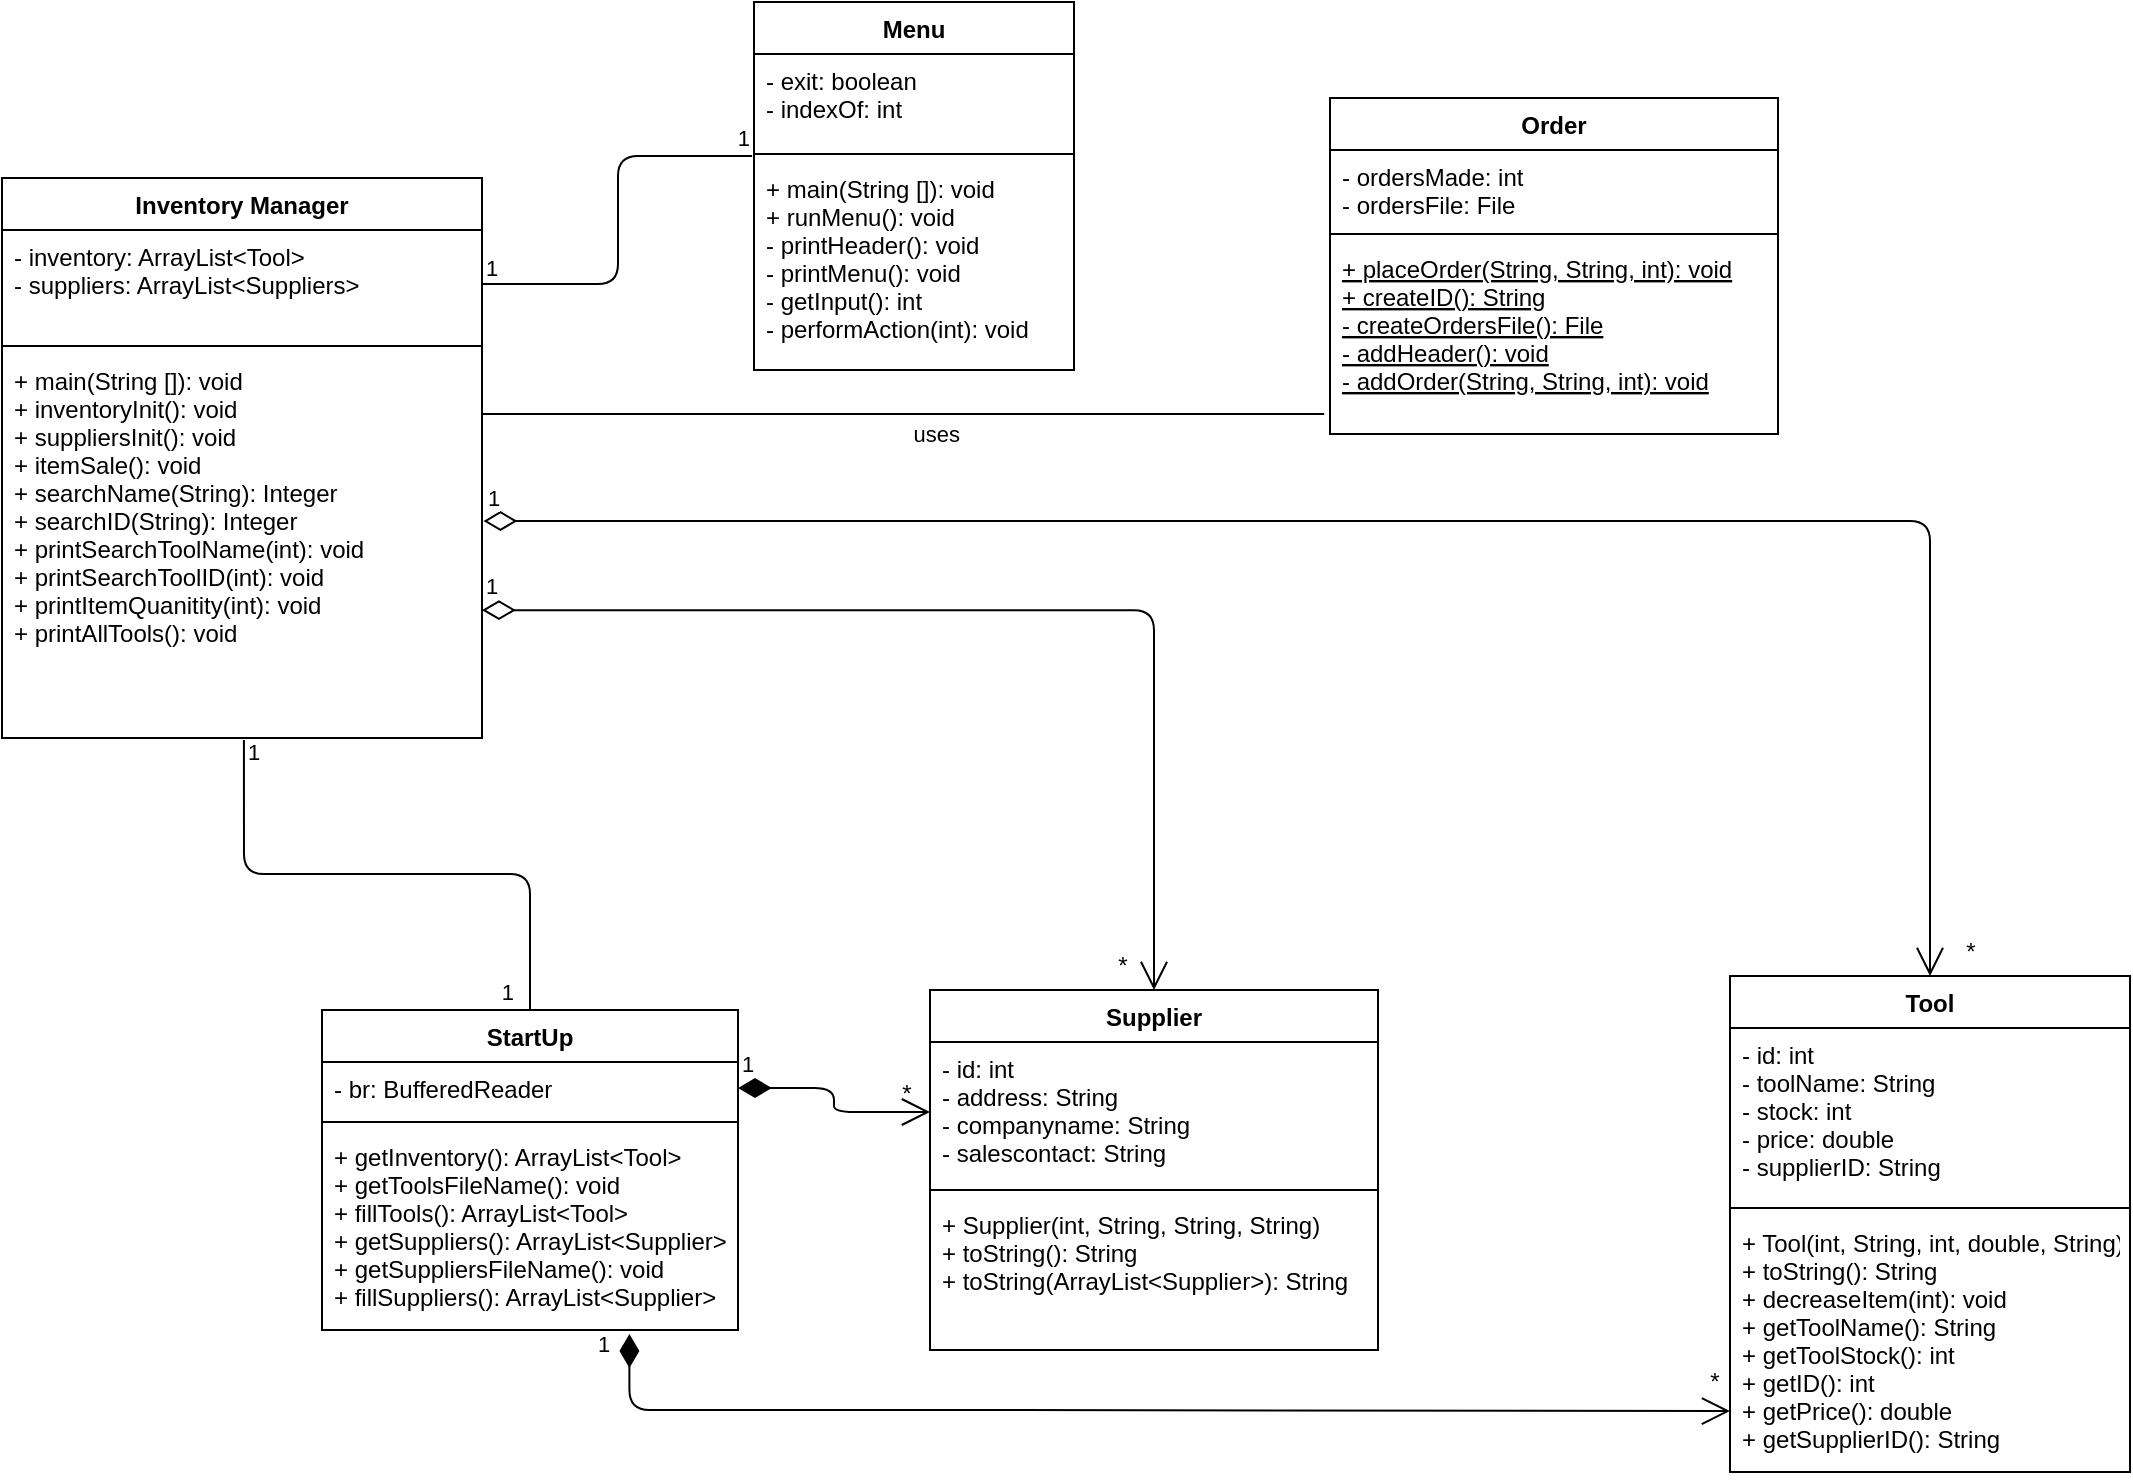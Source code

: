 <mxfile version="14.6.13" type="device"><diagram id="C5RBs43oDa-KdzZeNtuy" name="Page-1"><mxGraphModel dx="1422" dy="822" grid="1" gridSize="8" guides="1" tooltips="1" connect="1" arrows="1" fold="1" page="1" pageScale="1" pageWidth="1390" pageHeight="980" math="0" shadow="0"><root><mxCell id="WIyWlLk6GJQsqaUBKTNV-0"/><mxCell id="WIyWlLk6GJQsqaUBKTNV-1" parent="WIyWlLk6GJQsqaUBKTNV-0"/><mxCell id="_NQPfkdLsNAkF7KsXwDA-0" value="Inventory Manager" style="swimlane;fontStyle=1;align=center;verticalAlign=top;childLayout=stackLayout;horizontal=1;startSize=26;horizontalStack=0;resizeParent=1;resizeParentMax=0;resizeLast=0;collapsible=1;marginBottom=0;" parent="WIyWlLk6GJQsqaUBKTNV-1" vertex="1"><mxGeometry x="64" y="264" width="240" height="280" as="geometry"/></mxCell><mxCell id="_NQPfkdLsNAkF7KsXwDA-1" value="- inventory: ArrayList&lt;Tool&gt;&#10;- suppliers: ArrayList&lt;Suppliers&gt;" style="text;strokeColor=none;fillColor=none;align=left;verticalAlign=top;spacingLeft=4;spacingRight=4;overflow=hidden;rotatable=0;points=[[0,0.5],[1,0.5]];portConstraint=eastwest;" parent="_NQPfkdLsNAkF7KsXwDA-0" vertex="1"><mxGeometry y="26" width="240" height="54" as="geometry"/></mxCell><mxCell id="_NQPfkdLsNAkF7KsXwDA-2" value="" style="line;strokeWidth=1;fillColor=none;align=left;verticalAlign=middle;spacingTop=-1;spacingLeft=3;spacingRight=3;rotatable=0;labelPosition=right;points=[];portConstraint=eastwest;" parent="_NQPfkdLsNAkF7KsXwDA-0" vertex="1"><mxGeometry y="80" width="240" height="8" as="geometry"/></mxCell><mxCell id="_NQPfkdLsNAkF7KsXwDA-3" value="+ main(String []): void&#10;+ inventoryInit(): void&#10;+ suppliersInit(): void&#10;+ itemSale(): void&#10;+ searchName(String): Integer&#10;+ searchID(String): Integer&#10;+ printSearchToolName(int): void&#10;+ printSearchToolID(int): void&#10;+ printItemQuanitity(int): void&#10;+ printAllTools(): void" style="text;strokeColor=none;fillColor=none;align=left;verticalAlign=top;spacingLeft=4;spacingRight=4;overflow=hidden;rotatable=0;points=[[0,0.5],[1,0.5]];portConstraint=eastwest;" parent="_NQPfkdLsNAkF7KsXwDA-0" vertex="1"><mxGeometry y="88" width="240" height="192" as="geometry"/></mxCell><mxCell id="_NQPfkdLsNAkF7KsXwDA-4" value="Menu" style="swimlane;fontStyle=1;align=center;verticalAlign=top;childLayout=stackLayout;horizontal=1;startSize=26;horizontalStack=0;resizeParent=1;resizeParentMax=0;resizeLast=0;collapsible=1;marginBottom=0;" parent="WIyWlLk6GJQsqaUBKTNV-1" vertex="1"><mxGeometry x="440" y="176" width="160" height="184" as="geometry"/></mxCell><mxCell id="_NQPfkdLsNAkF7KsXwDA-5" value="- exit: boolean&#10;- indexOf: int" style="text;strokeColor=none;fillColor=none;align=left;verticalAlign=top;spacingLeft=4;spacingRight=4;overflow=hidden;rotatable=0;points=[[0,0.5],[1,0.5]];portConstraint=eastwest;" parent="_NQPfkdLsNAkF7KsXwDA-4" vertex="1"><mxGeometry y="26" width="160" height="46" as="geometry"/></mxCell><mxCell id="_NQPfkdLsNAkF7KsXwDA-6" value="" style="line;strokeWidth=1;fillColor=none;align=left;verticalAlign=middle;spacingTop=-1;spacingLeft=3;spacingRight=3;rotatable=0;labelPosition=right;points=[];portConstraint=eastwest;" parent="_NQPfkdLsNAkF7KsXwDA-4" vertex="1"><mxGeometry y="72" width="160" height="8" as="geometry"/></mxCell><mxCell id="_NQPfkdLsNAkF7KsXwDA-7" value="+ main(String []): void&#10;+ runMenu(): void &#10;- printHeader(): void&#10;- printMenu(): void&#10;- getInput(): int&#10;- performAction(int): void" style="text;strokeColor=none;fillColor=none;align=left;verticalAlign=top;spacingLeft=4;spacingRight=4;overflow=hidden;rotatable=0;points=[[0,0.5],[1,0.5]];portConstraint=eastwest;" parent="_NQPfkdLsNAkF7KsXwDA-4" vertex="1"><mxGeometry y="80" width="160" height="104" as="geometry"/></mxCell><mxCell id="_NQPfkdLsNAkF7KsXwDA-8" value="StartUp" style="swimlane;fontStyle=1;align=center;verticalAlign=top;childLayout=stackLayout;horizontal=1;startSize=26;horizontalStack=0;resizeParent=1;resizeParentMax=0;resizeLast=0;collapsible=1;marginBottom=0;" parent="WIyWlLk6GJQsqaUBKTNV-1" vertex="1"><mxGeometry x="224" y="680" width="208" height="160" as="geometry"/></mxCell><mxCell id="_NQPfkdLsNAkF7KsXwDA-9" value="- br: BufferedReader" style="text;strokeColor=none;fillColor=none;align=left;verticalAlign=top;spacingLeft=4;spacingRight=4;overflow=hidden;rotatable=0;points=[[0,0.5],[1,0.5]];portConstraint=eastwest;" parent="_NQPfkdLsNAkF7KsXwDA-8" vertex="1"><mxGeometry y="26" width="208" height="26" as="geometry"/></mxCell><mxCell id="_NQPfkdLsNAkF7KsXwDA-10" value="" style="line;strokeWidth=1;fillColor=none;align=left;verticalAlign=middle;spacingTop=-1;spacingLeft=3;spacingRight=3;rotatable=0;labelPosition=right;points=[];portConstraint=eastwest;" parent="_NQPfkdLsNAkF7KsXwDA-8" vertex="1"><mxGeometry y="52" width="208" height="8" as="geometry"/></mxCell><mxCell id="_NQPfkdLsNAkF7KsXwDA-11" value="+ getInventory(): ArrayList&lt;Tool&gt;&#10;+ getToolsFileName(): void&#10;+ fillTools(): ArrayList&lt;Tool&gt;&#10;+ getSuppliers(): ArrayList&lt;Supplier&gt;&#10;+ getSuppliersFileName(): void&#10;+ fillSuppliers(): ArrayList&lt;Supplier&gt;&#10;" style="text;strokeColor=none;fillColor=none;align=left;verticalAlign=top;spacingLeft=4;spacingRight=4;overflow=hidden;rotatable=0;points=[[0,0.5],[1,0.5]];portConstraint=eastwest;" parent="_NQPfkdLsNAkF7KsXwDA-8" vertex="1"><mxGeometry y="60" width="208" height="100" as="geometry"/></mxCell><mxCell id="_NQPfkdLsNAkF7KsXwDA-12" value="Order" style="swimlane;fontStyle=1;align=center;verticalAlign=top;childLayout=stackLayout;horizontal=1;startSize=26;horizontalStack=0;resizeParent=1;resizeParentMax=0;resizeLast=0;collapsible=1;marginBottom=0;" parent="WIyWlLk6GJQsqaUBKTNV-1" vertex="1"><mxGeometry x="728" y="224" width="224" height="168" as="geometry"/></mxCell><mxCell id="_NQPfkdLsNAkF7KsXwDA-13" value="- ordersMade: int&#10;- ordersFile: File" style="text;strokeColor=none;fillColor=none;align=left;verticalAlign=top;spacingLeft=4;spacingRight=4;overflow=hidden;rotatable=0;points=[[0,0.5],[1,0.5]];portConstraint=eastwest;" parent="_NQPfkdLsNAkF7KsXwDA-12" vertex="1"><mxGeometry y="26" width="224" height="38" as="geometry"/></mxCell><mxCell id="_NQPfkdLsNAkF7KsXwDA-14" value="" style="line;strokeWidth=1;fillColor=none;align=left;verticalAlign=middle;spacingTop=-1;spacingLeft=3;spacingRight=3;rotatable=0;labelPosition=right;points=[];portConstraint=eastwest;" parent="_NQPfkdLsNAkF7KsXwDA-12" vertex="1"><mxGeometry y="64" width="224" height="8" as="geometry"/></mxCell><mxCell id="_NQPfkdLsNAkF7KsXwDA-15" value="+ placeOrder(String, String, int): void&#10;+ createID(): String&#10;- createOrdersFile(): File&#10;- addHeader(): void&#10;- addOrder(String, String, int): void&#10;" style="text;strokeColor=none;fillColor=none;align=left;verticalAlign=top;spacingLeft=4;spacingRight=4;overflow=hidden;rotatable=0;points=[[0,0.5],[1,0.5]];portConstraint=eastwest;fontStyle=4" parent="_NQPfkdLsNAkF7KsXwDA-12" vertex="1"><mxGeometry y="72" width="224" height="96" as="geometry"/></mxCell><mxCell id="_NQPfkdLsNAkF7KsXwDA-16" value="Supplier" style="swimlane;fontStyle=1;align=center;verticalAlign=top;childLayout=stackLayout;horizontal=1;startSize=26;horizontalStack=0;resizeParent=1;resizeParentMax=0;resizeLast=0;collapsible=1;marginBottom=0;" parent="WIyWlLk6GJQsqaUBKTNV-1" vertex="1"><mxGeometry x="528" y="670" width="224" height="180" as="geometry"/></mxCell><mxCell id="_NQPfkdLsNAkF7KsXwDA-17" value="- id: int&#10;- address: String&#10;- companyname: String&#10;- salescontact: String" style="text;strokeColor=none;fillColor=none;align=left;verticalAlign=top;spacingLeft=4;spacingRight=4;overflow=hidden;rotatable=0;points=[[0,0.5],[1,0.5]];portConstraint=eastwest;" parent="_NQPfkdLsNAkF7KsXwDA-16" vertex="1"><mxGeometry y="26" width="224" height="70" as="geometry"/></mxCell><mxCell id="_NQPfkdLsNAkF7KsXwDA-18" value="" style="line;strokeWidth=1;fillColor=none;align=left;verticalAlign=middle;spacingTop=-1;spacingLeft=3;spacingRight=3;rotatable=0;labelPosition=right;points=[];portConstraint=eastwest;" parent="_NQPfkdLsNAkF7KsXwDA-16" vertex="1"><mxGeometry y="96" width="224" height="8" as="geometry"/></mxCell><mxCell id="_NQPfkdLsNAkF7KsXwDA-19" value="+ Supplier(int, String, String, String)&#10;+ toString(): String&#10;+ toString(ArrayList&lt;Supplier&gt;): String" style="text;strokeColor=none;fillColor=none;align=left;verticalAlign=top;spacingLeft=4;spacingRight=4;overflow=hidden;rotatable=0;points=[[0,0.5],[1,0.5]];portConstraint=eastwest;" parent="_NQPfkdLsNAkF7KsXwDA-16" vertex="1"><mxGeometry y="104" width="224" height="76" as="geometry"/></mxCell><mxCell id="_NQPfkdLsNAkF7KsXwDA-20" value="Tool" style="swimlane;fontStyle=1;align=center;verticalAlign=top;childLayout=stackLayout;horizontal=1;startSize=26;horizontalStack=0;resizeParent=1;resizeParentMax=0;resizeLast=0;collapsible=1;marginBottom=0;" parent="WIyWlLk6GJQsqaUBKTNV-1" vertex="1"><mxGeometry x="928" y="663" width="200" height="248" as="geometry"/></mxCell><mxCell id="_NQPfkdLsNAkF7KsXwDA-21" value="- id: int&#10;- toolName: String&#10;- stock: int&#10;- price: double&#10;- supplierID: String" style="text;strokeColor=none;fillColor=none;align=left;verticalAlign=top;spacingLeft=4;spacingRight=4;overflow=hidden;rotatable=0;points=[[0,0.5],[1,0.5]];portConstraint=eastwest;" parent="_NQPfkdLsNAkF7KsXwDA-20" vertex="1"><mxGeometry y="26" width="200" height="86" as="geometry"/></mxCell><mxCell id="_NQPfkdLsNAkF7KsXwDA-22" value="" style="line;strokeWidth=1;fillColor=none;align=left;verticalAlign=middle;spacingTop=-1;spacingLeft=3;spacingRight=3;rotatable=0;labelPosition=right;points=[];portConstraint=eastwest;" parent="_NQPfkdLsNAkF7KsXwDA-20" vertex="1"><mxGeometry y="112" width="200" height="8" as="geometry"/></mxCell><mxCell id="_NQPfkdLsNAkF7KsXwDA-23" value="+ Tool(int, String, int, double, String)&#10;+ toString(): String&#10;+ decreaseItem(int): void&#10;+ getToolName(): String&#10;+ getToolStock(): int&#10;+ getID(): int&#10;+ getPrice(): double&#10;+ getSupplierID(): String" style="text;strokeColor=none;fillColor=none;align=left;verticalAlign=top;spacingLeft=4;spacingRight=4;overflow=hidden;rotatable=0;points=[[0,0.5],[1,0.5]];portConstraint=eastwest;" parent="_NQPfkdLsNAkF7KsXwDA-20" vertex="1"><mxGeometry y="120" width="200" height="128" as="geometry"/></mxCell><mxCell id="_NQPfkdLsNAkF7KsXwDA-25" value="" style="endArrow=none;html=1;edgeStyle=orthogonalEdgeStyle;exitX=1;exitY=0.5;exitDx=0;exitDy=0;entryX=-0.006;entryY=-0.029;entryDx=0;entryDy=0;entryPerimeter=0;" parent="WIyWlLk6GJQsqaUBKTNV-1" source="_NQPfkdLsNAkF7KsXwDA-1" target="_NQPfkdLsNAkF7KsXwDA-7" edge="1"><mxGeometry relative="1" as="geometry"><mxPoint x="608" y="528" as="sourcePoint"/><mxPoint x="768" y="528" as="targetPoint"/></mxGeometry></mxCell><mxCell id="_NQPfkdLsNAkF7KsXwDA-26" value="1" style="edgeLabel;resizable=0;html=1;align=left;verticalAlign=bottom;" parent="_NQPfkdLsNAkF7KsXwDA-25" connectable="0" vertex="1"><mxGeometry x="-1" relative="1" as="geometry"/></mxCell><mxCell id="_NQPfkdLsNAkF7KsXwDA-27" value="1" style="edgeLabel;resizable=0;html=1;align=right;verticalAlign=bottom;" parent="_NQPfkdLsNAkF7KsXwDA-25" connectable="0" vertex="1"><mxGeometry x="1" relative="1" as="geometry"/></mxCell><mxCell id="_NQPfkdLsNAkF7KsXwDA-32" value="1" style="endArrow=open;html=1;endSize=12;startArrow=diamondThin;startSize=14;startFill=0;edgeStyle=orthogonalEdgeStyle;align=left;verticalAlign=bottom;exitX=1.003;exitY=0.435;exitDx=0;exitDy=0;exitPerimeter=0;entryX=0.5;entryY=0;entryDx=0;entryDy=0;" parent="WIyWlLk6GJQsqaUBKTNV-1" source="_NQPfkdLsNAkF7KsXwDA-3" target="_NQPfkdLsNAkF7KsXwDA-20" edge="1"><mxGeometry x="-1" y="3" relative="1" as="geometry"><mxPoint x="568" y="528" as="sourcePoint"/><mxPoint x="728" y="528" as="targetPoint"/></mxGeometry></mxCell><mxCell id="_NQPfkdLsNAkF7KsXwDA-44" value="1" style="endArrow=open;html=1;endSize=12;startArrow=diamondThin;startSize=14;startFill=0;edgeStyle=orthogonalEdgeStyle;align=left;verticalAlign=bottom;entryX=0.5;entryY=0;entryDx=0;entryDy=0;exitX=1;exitY=0.667;exitDx=0;exitDy=0;exitPerimeter=0;" parent="WIyWlLk6GJQsqaUBKTNV-1" source="_NQPfkdLsNAkF7KsXwDA-3" target="_NQPfkdLsNAkF7KsXwDA-16" edge="1"><mxGeometry x="-1" y="3" relative="1" as="geometry"><mxPoint x="152" y="472" as="sourcePoint"/><mxPoint x="312" y="472" as="targetPoint"/></mxGeometry></mxCell><mxCell id="lKtldp6vl9NHRJu2FlIn-1" value="" style="endArrow=none;html=1;edgeStyle=orthogonalEdgeStyle;exitX=0.504;exitY=1.005;exitDx=0;exitDy=0;exitPerimeter=0;entryX=0.5;entryY=0;entryDx=0;entryDy=0;" parent="WIyWlLk6GJQsqaUBKTNV-1" source="_NQPfkdLsNAkF7KsXwDA-3" target="_NQPfkdLsNAkF7KsXwDA-8" edge="1"><mxGeometry relative="1" as="geometry"><mxPoint x="616" y="592" as="sourcePoint"/><mxPoint x="776" y="592" as="targetPoint"/></mxGeometry></mxCell><mxCell id="lKtldp6vl9NHRJu2FlIn-2" value="1" style="edgeLabel;resizable=0;html=1;align=left;verticalAlign=bottom;" parent="lKtldp6vl9NHRJu2FlIn-1" connectable="0" vertex="1"><mxGeometry x="-1" relative="1" as="geometry"><mxPoint y="15" as="offset"/></mxGeometry></mxCell><mxCell id="lKtldp6vl9NHRJu2FlIn-3" value="1" style="edgeLabel;resizable=0;html=1;align=right;verticalAlign=bottom;" parent="lKtldp6vl9NHRJu2FlIn-1" connectable="0" vertex="1"><mxGeometry x="1" relative="1" as="geometry"><mxPoint x="-8" as="offset"/></mxGeometry></mxCell><mxCell id="F2KPTiMuV6LY5BZeSrsE-0" value="*" style="text;html=1;align=center;verticalAlign=middle;resizable=0;points=[];autosize=1;strokeColor=none;" vertex="1" parent="WIyWlLk6GJQsqaUBKTNV-1"><mxGeometry x="1040" y="639" width="16" height="24" as="geometry"/></mxCell><mxCell id="F2KPTiMuV6LY5BZeSrsE-1" value="*" style="text;html=1;align=center;verticalAlign=middle;resizable=0;points=[];autosize=1;strokeColor=none;" vertex="1" parent="WIyWlLk6GJQsqaUBKTNV-1"><mxGeometry x="616" y="646" width="16" height="24" as="geometry"/></mxCell><mxCell id="F2KPTiMuV6LY5BZeSrsE-2" value="" style="endArrow=none;html=1;edgeStyle=orthogonalEdgeStyle;exitX=1;exitY=0.156;exitDx=0;exitDy=0;exitPerimeter=0;entryX=-0.013;entryY=0.896;entryDx=0;entryDy=0;entryPerimeter=0;" edge="1" parent="WIyWlLk6GJQsqaUBKTNV-1" source="_NQPfkdLsNAkF7KsXwDA-3" target="_NQPfkdLsNAkF7KsXwDA-15"><mxGeometry relative="1" as="geometry"><mxPoint x="640" y="488" as="sourcePoint"/><mxPoint x="800" y="488" as="targetPoint"/></mxGeometry></mxCell><mxCell id="F2KPTiMuV6LY5BZeSrsE-4" value="uses" style="edgeLabel;resizable=0;html=1;align=right;verticalAlign=bottom;" connectable="0" vertex="1" parent="F2KPTiMuV6LY5BZeSrsE-2"><mxGeometry x="1" relative="1" as="geometry"><mxPoint x="-181" y="18" as="offset"/></mxGeometry></mxCell><mxCell id="F2KPTiMuV6LY5BZeSrsE-5" value="1" style="endArrow=open;html=1;endSize=12;startArrow=diamondThin;startSize=14;startFill=1;edgeStyle=orthogonalEdgeStyle;align=left;verticalAlign=bottom;entryX=0;entryY=0.5;entryDx=0;entryDy=0;exitX=1;exitY=0.5;exitDx=0;exitDy=0;" edge="1" parent="WIyWlLk6GJQsqaUBKTNV-1" source="_NQPfkdLsNAkF7KsXwDA-9" target="_NQPfkdLsNAkF7KsXwDA-17"><mxGeometry x="-1" y="3" relative="1" as="geometry"><mxPoint x="552" y="840" as="sourcePoint"/><mxPoint x="712" y="840" as="targetPoint"/></mxGeometry></mxCell><mxCell id="F2KPTiMuV6LY5BZeSrsE-6" value="*" style="text;html=1;align=center;verticalAlign=middle;resizable=0;points=[];autosize=1;strokeColor=none;" vertex="1" parent="WIyWlLk6GJQsqaUBKTNV-1"><mxGeometry x="508" y="710" width="16" height="24" as="geometry"/></mxCell><mxCell id="F2KPTiMuV6LY5BZeSrsE-7" value="1" style="endArrow=open;html=1;endSize=12;startArrow=diamondThin;startSize=14;startFill=1;edgeStyle=orthogonalEdgeStyle;align=left;verticalAlign=bottom;entryX=0;entryY=0.762;entryDx=0;entryDy=0;exitX=0.739;exitY=1.02;exitDx=0;exitDy=0;exitPerimeter=0;entryPerimeter=0;" edge="1" parent="WIyWlLk6GJQsqaUBKTNV-1" source="_NQPfkdLsNAkF7KsXwDA-11" target="_NQPfkdLsNAkF7KsXwDA-23"><mxGeometry x="-0.952" y="-18" relative="1" as="geometry"><mxPoint x="440" y="727" as="sourcePoint"/><mxPoint x="536.0" y="739" as="targetPoint"/><Array as="points"><mxPoint x="378" y="880"/><mxPoint x="536" y="880"/></Array><mxPoint as="offset"/></mxGeometry></mxCell><mxCell id="F2KPTiMuV6LY5BZeSrsE-8" value="*" style="text;html=1;align=center;verticalAlign=middle;resizable=0;points=[];autosize=1;strokeColor=none;" vertex="1" parent="WIyWlLk6GJQsqaUBKTNV-1"><mxGeometry x="912" y="854" width="16" height="24" as="geometry"/></mxCell></root></mxGraphModel></diagram></mxfile>